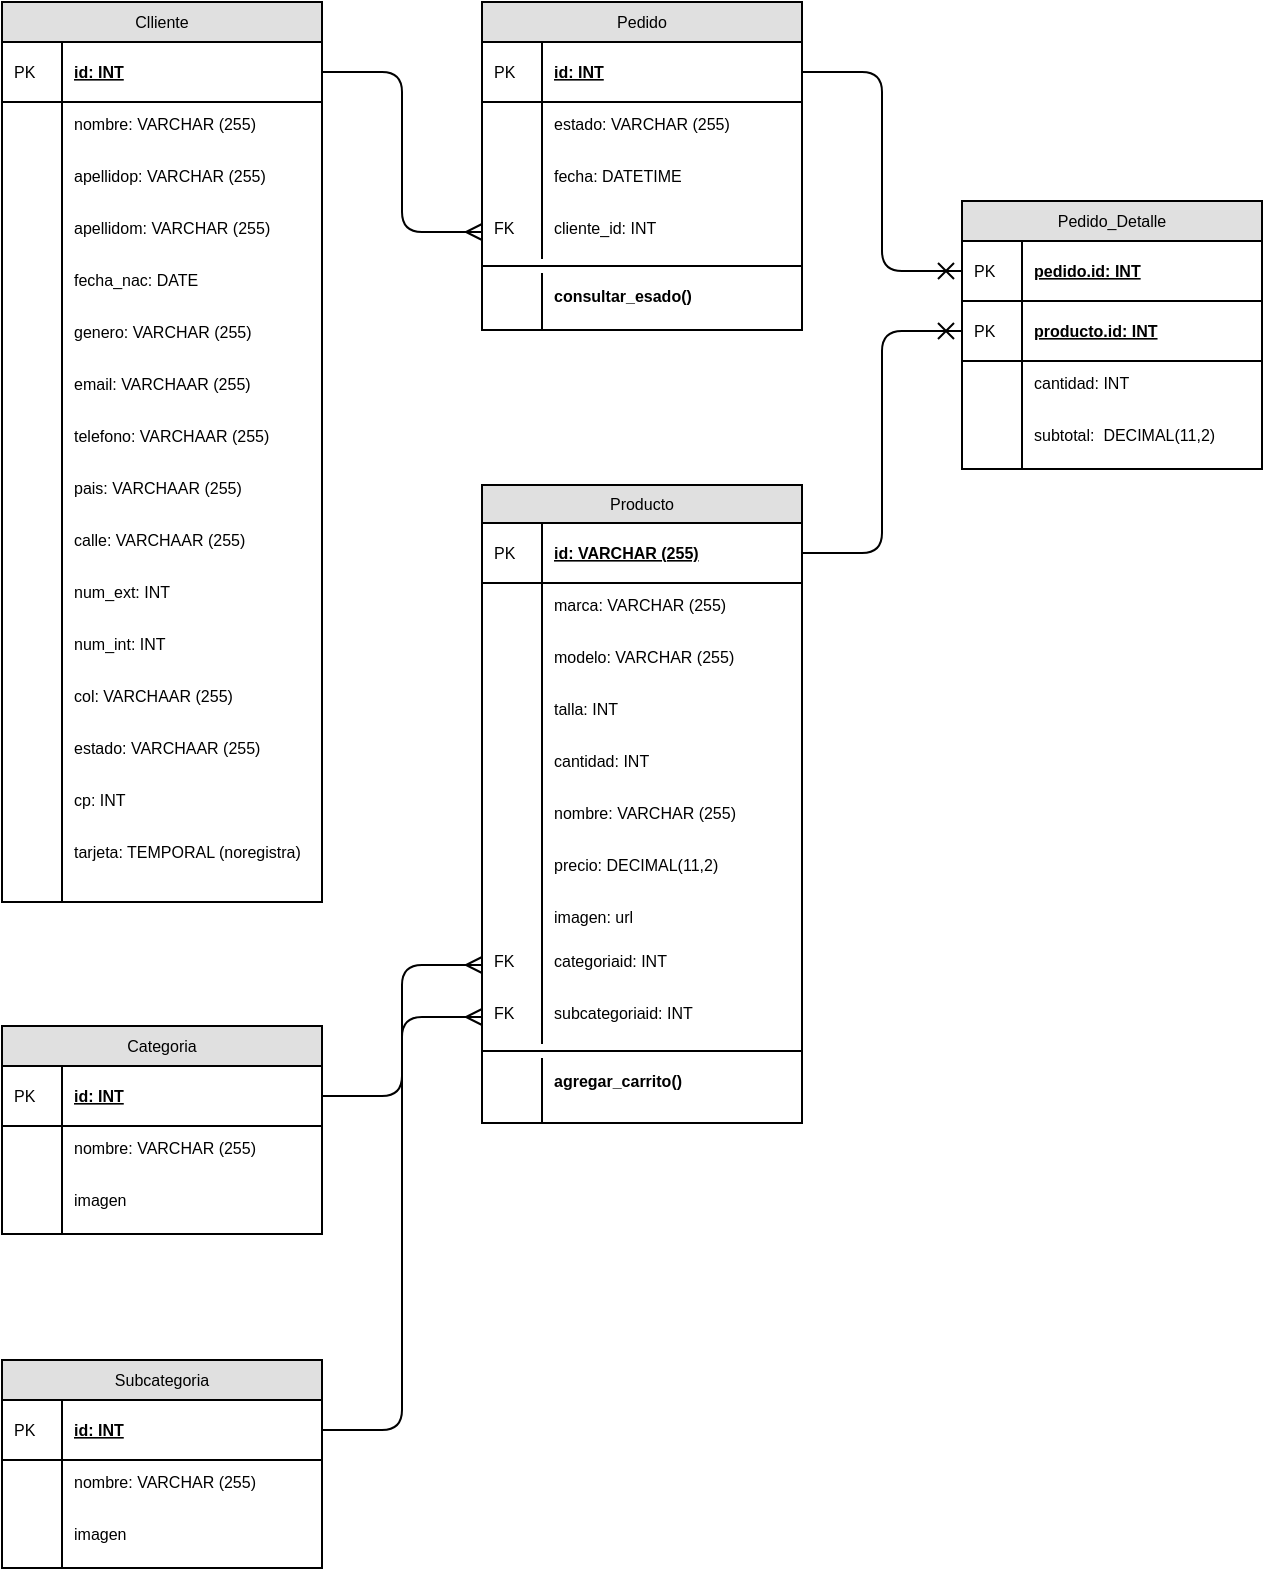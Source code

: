 <mxfile version="10.7.7" type="device"><diagram id="d4-4VoonNPBoHin0KI9T" name="Page-1"><mxGraphModel dx="758" dy="516" grid="1" gridSize="10" guides="1" tooltips="1" connect="1" arrows="1" fold="1" page="1" pageScale="1" pageWidth="827" pageHeight="1169" math="0" shadow="0"><root><mxCell id="0"/><mxCell id="1" parent="0"/><mxCell id="-AVGPWDkU3SRVyJvV21a-2" value="Clliente" style="swimlane;fontStyle=0;childLayout=stackLayout;horizontal=1;startSize=20;fillColor=#e0e0e0;horizontalStack=0;resizeParent=1;resizeParentMax=0;resizeLast=0;collapsible=1;marginBottom=0;swimlaneFillColor=#ffffff;align=center;fontSize=8;" parent="1" vertex="1"><mxGeometry x="20" y="20" width="160" height="450" as="geometry"/></mxCell><mxCell id="-AVGPWDkU3SRVyJvV21a-3" value="id: INT" style="shape=partialRectangle;top=0;left=0;right=0;bottom=1;align=left;verticalAlign=middle;fillColor=none;spacingLeft=34;spacingRight=4;overflow=hidden;rotatable=0;points=[[0,0.5],[1,0.5]];portConstraint=eastwest;dropTarget=0;fontStyle=5;fontSize=8;" parent="-AVGPWDkU3SRVyJvV21a-2" vertex="1"><mxGeometry y="20" width="160" height="30" as="geometry"/></mxCell><mxCell id="-AVGPWDkU3SRVyJvV21a-4" value="PK" style="shape=partialRectangle;top=0;left=0;bottom=0;fillColor=none;align=left;verticalAlign=middle;spacingLeft=4;spacingRight=4;overflow=hidden;rotatable=0;points=[];portConstraint=eastwest;part=1;fontSize=8;" parent="-AVGPWDkU3SRVyJvV21a-3" vertex="1" connectable="0"><mxGeometry width="30" height="30" as="geometry"/></mxCell><mxCell id="-AVGPWDkU3SRVyJvV21a-5" value="nombre: VARCHAR (255)" style="shape=partialRectangle;top=0;left=0;right=0;bottom=0;align=left;verticalAlign=top;fillColor=none;spacingLeft=34;spacingRight=4;overflow=hidden;rotatable=0;points=[[0,0.5],[1,0.5]];portConstraint=eastwest;dropTarget=0;fontSize=8;" parent="-AVGPWDkU3SRVyJvV21a-2" vertex="1"><mxGeometry y="50" width="160" height="26" as="geometry"/></mxCell><mxCell id="-AVGPWDkU3SRVyJvV21a-6" value="" style="shape=partialRectangle;top=0;left=0;bottom=0;fillColor=none;align=left;verticalAlign=top;spacingLeft=4;spacingRight=4;overflow=hidden;rotatable=0;points=[];portConstraint=eastwest;part=1;fontSize=8;" parent="-AVGPWDkU3SRVyJvV21a-5" vertex="1" connectable="0"><mxGeometry width="30" height="26" as="geometry"/></mxCell><mxCell id="-AVGPWDkU3SRVyJvV21a-75" value="apellidop: VARCHAR (255)" style="shape=partialRectangle;top=0;left=0;right=0;bottom=0;align=left;verticalAlign=top;fillColor=none;spacingLeft=34;spacingRight=4;overflow=hidden;rotatable=0;points=[[0,0.5],[1,0.5]];portConstraint=eastwest;dropTarget=0;fontSize=8;" parent="-AVGPWDkU3SRVyJvV21a-2" vertex="1"><mxGeometry y="76" width="160" height="26" as="geometry"/></mxCell><mxCell id="-AVGPWDkU3SRVyJvV21a-76" value="" style="shape=partialRectangle;top=0;left=0;bottom=0;fillColor=none;align=left;verticalAlign=top;spacingLeft=4;spacingRight=4;overflow=hidden;rotatable=0;points=[];portConstraint=eastwest;part=1;fontSize=8;" parent="-AVGPWDkU3SRVyJvV21a-75" vertex="1" connectable="0"><mxGeometry width="30" height="26" as="geometry"/></mxCell><mxCell id="-AVGPWDkU3SRVyJvV21a-71" value="apellidom: VARCHAR (255)" style="shape=partialRectangle;top=0;left=0;right=0;bottom=0;align=left;verticalAlign=top;fillColor=none;spacingLeft=34;spacingRight=4;overflow=hidden;rotatable=0;points=[[0,0.5],[1,0.5]];portConstraint=eastwest;dropTarget=0;fontSize=8;" parent="-AVGPWDkU3SRVyJvV21a-2" vertex="1"><mxGeometry y="102" width="160" height="26" as="geometry"/></mxCell><mxCell id="-AVGPWDkU3SRVyJvV21a-72" value="" style="shape=partialRectangle;top=0;left=0;bottom=0;fillColor=none;align=left;verticalAlign=top;spacingLeft=4;spacingRight=4;overflow=hidden;rotatable=0;points=[];portConstraint=eastwest;part=1;fontSize=8;" parent="-AVGPWDkU3SRVyJvV21a-71" vertex="1" connectable="0"><mxGeometry width="30" height="26" as="geometry"/></mxCell><mxCell id="-AVGPWDkU3SRVyJvV21a-7" value="fecha_nac: DATE" style="shape=partialRectangle;top=0;left=0;right=0;bottom=0;align=left;verticalAlign=top;fillColor=none;spacingLeft=34;spacingRight=4;overflow=hidden;rotatable=0;points=[[0,0.5],[1,0.5]];portConstraint=eastwest;dropTarget=0;fontSize=8;" parent="-AVGPWDkU3SRVyJvV21a-2" vertex="1"><mxGeometry y="128" width="160" height="26" as="geometry"/></mxCell><mxCell id="-AVGPWDkU3SRVyJvV21a-8" value="" style="shape=partialRectangle;top=0;left=0;bottom=0;fillColor=none;align=left;verticalAlign=top;spacingLeft=4;spacingRight=4;overflow=hidden;rotatable=0;points=[];portConstraint=eastwest;part=1;fontSize=8;" parent="-AVGPWDkU3SRVyJvV21a-7" vertex="1" connectable="0"><mxGeometry width="30" height="26" as="geometry"/></mxCell><mxCell id="-AVGPWDkU3SRVyJvV21a-80" value="genero: VARCHAR (255)" style="shape=partialRectangle;top=0;left=0;right=0;bottom=0;align=left;verticalAlign=top;fillColor=none;spacingLeft=34;spacingRight=4;overflow=hidden;rotatable=0;points=[[0,0.5],[1,0.5]];portConstraint=eastwest;dropTarget=0;fontSize=8;" parent="-AVGPWDkU3SRVyJvV21a-2" vertex="1"><mxGeometry y="154" width="160" height="26" as="geometry"/></mxCell><mxCell id="-AVGPWDkU3SRVyJvV21a-81" value="" style="shape=partialRectangle;top=0;left=0;bottom=0;fillColor=none;align=left;verticalAlign=top;spacingLeft=4;spacingRight=4;overflow=hidden;rotatable=0;points=[];portConstraint=eastwest;part=1;fontSize=8;" parent="-AVGPWDkU3SRVyJvV21a-80" vertex="1" connectable="0"><mxGeometry width="30" height="26" as="geometry"/></mxCell><mxCell id="-AVGPWDkU3SRVyJvV21a-111" value="email: VARCHAAR (255)" style="shape=partialRectangle;top=0;left=0;right=0;bottom=0;align=left;verticalAlign=top;fillColor=none;spacingLeft=34;spacingRight=4;overflow=hidden;rotatable=0;points=[[0,0.5],[1,0.5]];portConstraint=eastwest;dropTarget=0;fontSize=8;" parent="-AVGPWDkU3SRVyJvV21a-2" vertex="1"><mxGeometry y="180" width="160" height="26" as="geometry"/></mxCell><mxCell id="-AVGPWDkU3SRVyJvV21a-112" value="" style="shape=partialRectangle;top=0;left=0;bottom=0;fillColor=none;align=left;verticalAlign=top;spacingLeft=4;spacingRight=4;overflow=hidden;rotatable=0;points=[];portConstraint=eastwest;part=1;fontSize=8;" parent="-AVGPWDkU3SRVyJvV21a-111" vertex="1" connectable="0"><mxGeometry width="30" height="26" as="geometry"/></mxCell><mxCell id="-AVGPWDkU3SRVyJvV21a-113" value="telefono: VARCHAAR (255)" style="shape=partialRectangle;top=0;left=0;right=0;bottom=0;align=left;verticalAlign=top;fillColor=none;spacingLeft=34;spacingRight=4;overflow=hidden;rotatable=0;points=[[0,0.5],[1,0.5]];portConstraint=eastwest;dropTarget=0;fontSize=8;" parent="-AVGPWDkU3SRVyJvV21a-2" vertex="1"><mxGeometry y="206" width="160" height="26" as="geometry"/></mxCell><mxCell id="-AVGPWDkU3SRVyJvV21a-114" value="" style="shape=partialRectangle;top=0;left=0;bottom=0;fillColor=none;align=left;verticalAlign=top;spacingLeft=4;spacingRight=4;overflow=hidden;rotatable=0;points=[];portConstraint=eastwest;part=1;fontSize=8;" parent="-AVGPWDkU3SRVyJvV21a-113" vertex="1" connectable="0"><mxGeometry width="30" height="26" as="geometry"/></mxCell><mxCell id="-AVGPWDkU3SRVyJvV21a-115" value="pais: VARCHAAR (255)" style="shape=partialRectangle;top=0;left=0;right=0;bottom=0;align=left;verticalAlign=top;fillColor=none;spacingLeft=34;spacingRight=4;overflow=hidden;rotatable=0;points=[[0,0.5],[1,0.5]];portConstraint=eastwest;dropTarget=0;fontSize=8;" parent="-AVGPWDkU3SRVyJvV21a-2" vertex="1"><mxGeometry y="232" width="160" height="26" as="geometry"/></mxCell><mxCell id="-AVGPWDkU3SRVyJvV21a-116" value="" style="shape=partialRectangle;top=0;left=0;bottom=0;fillColor=none;align=left;verticalAlign=top;spacingLeft=4;spacingRight=4;overflow=hidden;rotatable=0;points=[];portConstraint=eastwest;part=1;fontSize=8;" parent="-AVGPWDkU3SRVyJvV21a-115" vertex="1" connectable="0"><mxGeometry width="30" height="26" as="geometry"/></mxCell><mxCell id="-AVGPWDkU3SRVyJvV21a-117" value="calle: VARCHAAR (255)" style="shape=partialRectangle;top=0;left=0;right=0;bottom=0;align=left;verticalAlign=top;fillColor=none;spacingLeft=34;spacingRight=4;overflow=hidden;rotatable=0;points=[[0,0.5],[1,0.5]];portConstraint=eastwest;dropTarget=0;fontSize=8;" parent="-AVGPWDkU3SRVyJvV21a-2" vertex="1"><mxGeometry y="258" width="160" height="26" as="geometry"/></mxCell><mxCell id="-AVGPWDkU3SRVyJvV21a-118" value="" style="shape=partialRectangle;top=0;left=0;bottom=0;fillColor=none;align=left;verticalAlign=top;spacingLeft=4;spacingRight=4;overflow=hidden;rotatable=0;points=[];portConstraint=eastwest;part=1;fontSize=8;" parent="-AVGPWDkU3SRVyJvV21a-117" vertex="1" connectable="0"><mxGeometry width="30" height="26" as="geometry"/></mxCell><mxCell id="-AVGPWDkU3SRVyJvV21a-119" value="num_ext: INT" style="shape=partialRectangle;top=0;left=0;right=0;bottom=0;align=left;verticalAlign=top;fillColor=none;spacingLeft=34;spacingRight=4;overflow=hidden;rotatable=0;points=[[0,0.5],[1,0.5]];portConstraint=eastwest;dropTarget=0;fontSize=8;" parent="-AVGPWDkU3SRVyJvV21a-2" vertex="1"><mxGeometry y="284" width="160" height="26" as="geometry"/></mxCell><mxCell id="-AVGPWDkU3SRVyJvV21a-120" value="" style="shape=partialRectangle;top=0;left=0;bottom=0;fillColor=none;align=left;verticalAlign=top;spacingLeft=4;spacingRight=4;overflow=hidden;rotatable=0;points=[];portConstraint=eastwest;part=1;fontSize=8;" parent="-AVGPWDkU3SRVyJvV21a-119" vertex="1" connectable="0"><mxGeometry width="30" height="26" as="geometry"/></mxCell><mxCell id="-AVGPWDkU3SRVyJvV21a-121" value="num_int: INT" style="shape=partialRectangle;top=0;left=0;right=0;bottom=0;align=left;verticalAlign=top;fillColor=none;spacingLeft=34;spacingRight=4;overflow=hidden;rotatable=0;points=[[0,0.5],[1,0.5]];portConstraint=eastwest;dropTarget=0;fontSize=8;" parent="-AVGPWDkU3SRVyJvV21a-2" vertex="1"><mxGeometry y="310" width="160" height="26" as="geometry"/></mxCell><mxCell id="-AVGPWDkU3SRVyJvV21a-122" value="" style="shape=partialRectangle;top=0;left=0;bottom=0;fillColor=none;align=left;verticalAlign=top;spacingLeft=4;spacingRight=4;overflow=hidden;rotatable=0;points=[];portConstraint=eastwest;part=1;fontSize=8;" parent="-AVGPWDkU3SRVyJvV21a-121" vertex="1" connectable="0"><mxGeometry width="30" height="26" as="geometry"/></mxCell><mxCell id="-AVGPWDkU3SRVyJvV21a-123" value="col: VARCHAAR (255)" style="shape=partialRectangle;top=0;left=0;right=0;bottom=0;align=left;verticalAlign=top;fillColor=none;spacingLeft=34;spacingRight=4;overflow=hidden;rotatable=0;points=[[0,0.5],[1,0.5]];portConstraint=eastwest;dropTarget=0;fontSize=8;" parent="-AVGPWDkU3SRVyJvV21a-2" vertex="1"><mxGeometry y="336" width="160" height="26" as="geometry"/></mxCell><mxCell id="-AVGPWDkU3SRVyJvV21a-124" value="" style="shape=partialRectangle;top=0;left=0;bottom=0;fillColor=none;align=left;verticalAlign=top;spacingLeft=4;spacingRight=4;overflow=hidden;rotatable=0;points=[];portConstraint=eastwest;part=1;fontSize=8;" parent="-AVGPWDkU3SRVyJvV21a-123" vertex="1" connectable="0"><mxGeometry width="30" height="26" as="geometry"/></mxCell><mxCell id="-AVGPWDkU3SRVyJvV21a-125" value="estado: VARCHAAR (255)" style="shape=partialRectangle;top=0;left=0;right=0;bottom=0;align=left;verticalAlign=top;fillColor=none;spacingLeft=34;spacingRight=4;overflow=hidden;rotatable=0;points=[[0,0.5],[1,0.5]];portConstraint=eastwest;dropTarget=0;fontSize=8;" parent="-AVGPWDkU3SRVyJvV21a-2" vertex="1"><mxGeometry y="362" width="160" height="26" as="geometry"/></mxCell><mxCell id="-AVGPWDkU3SRVyJvV21a-126" value="" style="shape=partialRectangle;top=0;left=0;bottom=0;fillColor=none;align=left;verticalAlign=top;spacingLeft=4;spacingRight=4;overflow=hidden;rotatable=0;points=[];portConstraint=eastwest;part=1;fontSize=8;" parent="-AVGPWDkU3SRVyJvV21a-125" vertex="1" connectable="0"><mxGeometry width="30" height="26" as="geometry"/></mxCell><mxCell id="-AVGPWDkU3SRVyJvV21a-127" value="cp: INT" style="shape=partialRectangle;top=0;left=0;right=0;bottom=0;align=left;verticalAlign=top;fillColor=none;spacingLeft=34;spacingRight=4;overflow=hidden;rotatable=0;points=[[0,0.5],[1,0.5]];portConstraint=eastwest;dropTarget=0;fontSize=8;" parent="-AVGPWDkU3SRVyJvV21a-2" vertex="1"><mxGeometry y="388" width="160" height="26" as="geometry"/></mxCell><mxCell id="-AVGPWDkU3SRVyJvV21a-128" value="" style="shape=partialRectangle;top=0;left=0;bottom=0;fillColor=none;align=left;verticalAlign=top;spacingLeft=4;spacingRight=4;overflow=hidden;rotatable=0;points=[];portConstraint=eastwest;part=1;fontSize=8;" parent="-AVGPWDkU3SRVyJvV21a-127" vertex="1" connectable="0"><mxGeometry width="30" height="26" as="geometry"/></mxCell><mxCell id="-AVGPWDkU3SRVyJvV21a-129" value="tarjeta: TEMPORAL (noregistra)" style="shape=partialRectangle;top=0;left=0;right=0;bottom=0;align=left;verticalAlign=top;fillColor=none;spacingLeft=34;spacingRight=4;overflow=hidden;rotatable=0;points=[[0,0.5],[1,0.5]];portConstraint=eastwest;dropTarget=0;fontSize=8;" parent="-AVGPWDkU3SRVyJvV21a-2" vertex="1"><mxGeometry y="414" width="160" height="26" as="geometry"/></mxCell><mxCell id="-AVGPWDkU3SRVyJvV21a-130" value="" style="shape=partialRectangle;top=0;left=0;bottom=0;fillColor=none;align=left;verticalAlign=top;spacingLeft=4;spacingRight=4;overflow=hidden;rotatable=0;points=[];portConstraint=eastwest;part=1;fontSize=8;" parent="-AVGPWDkU3SRVyJvV21a-129" vertex="1" connectable="0"><mxGeometry width="30" height="26" as="geometry"/></mxCell><mxCell id="-AVGPWDkU3SRVyJvV21a-11" value="" style="shape=partialRectangle;top=0;left=0;right=0;bottom=0;align=left;verticalAlign=top;fillColor=none;spacingLeft=34;spacingRight=4;overflow=hidden;rotatable=0;points=[[0,0.5],[1,0.5]];portConstraint=eastwest;dropTarget=0;fontSize=8;" parent="-AVGPWDkU3SRVyJvV21a-2" vertex="1"><mxGeometry y="440" width="160" height="10" as="geometry"/></mxCell><mxCell id="-AVGPWDkU3SRVyJvV21a-12" value="" style="shape=partialRectangle;top=0;left=0;bottom=0;fillColor=none;align=left;verticalAlign=top;spacingLeft=4;spacingRight=4;overflow=hidden;rotatable=0;points=[];portConstraint=eastwest;part=1;fontSize=8;" parent="-AVGPWDkU3SRVyJvV21a-11" vertex="1" connectable="0"><mxGeometry width="30" height="10" as="geometry"/></mxCell><mxCell id="-AVGPWDkU3SRVyJvV21a-59" value="Pedido" style="swimlane;fontStyle=0;childLayout=stackLayout;horizontal=1;startSize=20;fillColor=#e0e0e0;horizontalStack=0;resizeParent=1;resizeParentMax=0;resizeLast=0;collapsible=1;marginBottom=0;swimlaneFillColor=#ffffff;align=center;fontSize=8;" parent="1" vertex="1"><mxGeometry x="260" y="20" width="160" height="164" as="geometry"/></mxCell><mxCell id="-AVGPWDkU3SRVyJvV21a-60" value="id: INT" style="shape=partialRectangle;top=0;left=0;right=0;bottom=1;align=left;verticalAlign=middle;fillColor=none;spacingLeft=34;spacingRight=4;overflow=hidden;rotatable=0;points=[[0,0.5],[1,0.5]];portConstraint=eastwest;dropTarget=0;fontStyle=5;fontSize=8;" parent="-AVGPWDkU3SRVyJvV21a-59" vertex="1"><mxGeometry y="20" width="160" height="30" as="geometry"/></mxCell><mxCell id="-AVGPWDkU3SRVyJvV21a-61" value="PK" style="shape=partialRectangle;top=0;left=0;bottom=0;fillColor=none;align=left;verticalAlign=middle;spacingLeft=4;spacingRight=4;overflow=hidden;rotatable=0;points=[];portConstraint=eastwest;part=1;fontSize=8;" parent="-AVGPWDkU3SRVyJvV21a-60" vertex="1" connectable="0"><mxGeometry width="30" height="30" as="geometry"/></mxCell><mxCell id="-AVGPWDkU3SRVyJvV21a-135" value="estado: VARCHAR (255)" style="shape=partialRectangle;top=0;left=0;right=0;bottom=0;align=left;verticalAlign=top;fillColor=none;spacingLeft=34;spacingRight=4;overflow=hidden;rotatable=0;points=[[0,0.5],[1,0.5]];portConstraint=eastwest;dropTarget=0;fontSize=8;" parent="-AVGPWDkU3SRVyJvV21a-59" vertex="1"><mxGeometry y="50" width="160" height="26" as="geometry"/></mxCell><mxCell id="-AVGPWDkU3SRVyJvV21a-136" value="" style="shape=partialRectangle;top=0;left=0;bottom=0;fillColor=none;align=left;verticalAlign=top;spacingLeft=4;spacingRight=4;overflow=hidden;rotatable=0;points=[];portConstraint=eastwest;part=1;fontSize=8;" parent="-AVGPWDkU3SRVyJvV21a-135" vertex="1" connectable="0"><mxGeometry width="30" height="26" as="geometry"/></mxCell><mxCell id="-AVGPWDkU3SRVyJvV21a-108" value="fecha: DATETIME&#10;" style="shape=partialRectangle;top=0;left=0;right=0;bottom=0;align=left;verticalAlign=top;fillColor=none;spacingLeft=34;spacingRight=4;overflow=hidden;rotatable=0;points=[[0,0.5],[1,0.5]];portConstraint=eastwest;dropTarget=0;fontSize=8;" parent="-AVGPWDkU3SRVyJvV21a-59" vertex="1"><mxGeometry y="76" width="160" height="26" as="geometry"/></mxCell><mxCell id="-AVGPWDkU3SRVyJvV21a-109" value="" style="shape=partialRectangle;top=0;left=0;bottom=0;fillColor=none;align=left;verticalAlign=top;spacingLeft=4;spacingRight=4;overflow=hidden;rotatable=0;points=[];portConstraint=eastwest;part=1;fontSize=8;" parent="-AVGPWDkU3SRVyJvV21a-108" vertex="1" connectable="0"><mxGeometry width="30" height="26" as="geometry"/></mxCell><mxCell id="g6530KX5mMqyY2j0Sj3D-3" value="cliente_id: INT" style="shape=partialRectangle;top=0;left=0;right=0;bottom=0;align=left;verticalAlign=top;fillColor=none;spacingLeft=34;spacingRight=4;overflow=hidden;rotatable=0;points=[[0,0.5],[1,0.5]];portConstraint=eastwest;dropTarget=0;fontSize=8;" parent="-AVGPWDkU3SRVyJvV21a-59" vertex="1"><mxGeometry y="102" width="160" height="26" as="geometry"/></mxCell><mxCell id="g6530KX5mMqyY2j0Sj3D-4" value="FK" style="shape=partialRectangle;top=0;left=0;bottom=0;fillColor=none;align=left;verticalAlign=top;spacingLeft=4;spacingRight=4;overflow=hidden;rotatable=0;points=[];portConstraint=eastwest;part=1;fontSize=8;" parent="g6530KX5mMqyY2j0Sj3D-3" vertex="1" connectable="0"><mxGeometry width="30" height="26" as="geometry"/></mxCell><mxCell id="-AVGPWDkU3SRVyJvV21a-181" value="" style="line;strokeWidth=1;fillColor=none;align=left;verticalAlign=middle;spacingTop=-1;spacingLeft=3;spacingRight=3;rotatable=0;labelPosition=right;points=[];portConstraint=eastwest;fontSize=12;" parent="-AVGPWDkU3SRVyJvV21a-59" vertex="1"><mxGeometry y="128" width="160" height="8" as="geometry"/></mxCell><mxCell id="-AVGPWDkU3SRVyJvV21a-182" value="consultar_esado()" style="shape=partialRectangle;top=0;left=0;right=0;bottom=0;align=left;verticalAlign=top;fillColor=none;spacingLeft=34;spacingRight=4;overflow=hidden;rotatable=0;points=[[0,0.5],[1,0.5]];portConstraint=eastwest;dropTarget=0;fontSize=8;fontStyle=1" parent="-AVGPWDkU3SRVyJvV21a-59" vertex="1"><mxGeometry y="136" width="160" height="26" as="geometry"/></mxCell><mxCell id="-AVGPWDkU3SRVyJvV21a-183" value="" style="shape=partialRectangle;top=0;left=0;bottom=0;fillColor=none;align=left;verticalAlign=top;spacingLeft=4;spacingRight=4;overflow=hidden;rotatable=0;points=[];portConstraint=eastwest;part=1;fontSize=8;" parent="-AVGPWDkU3SRVyJvV21a-182" vertex="1" connectable="0"><mxGeometry width="30" height="26" as="geometry"/></mxCell><mxCell id="-AVGPWDkU3SRVyJvV21a-68" value="" style="shape=partialRectangle;top=0;left=0;right=0;bottom=0;align=left;verticalAlign=top;fillColor=none;spacingLeft=34;spacingRight=4;overflow=hidden;rotatable=0;points=[[0,0.5],[1,0.5]];portConstraint=eastwest;dropTarget=0;fontSize=8;" parent="-AVGPWDkU3SRVyJvV21a-59" vertex="1"><mxGeometry y="162" width="160" height="2" as="geometry"/></mxCell><mxCell id="-AVGPWDkU3SRVyJvV21a-69" value="" style="shape=partialRectangle;top=0;left=0;bottom=0;fillColor=none;align=left;verticalAlign=top;spacingLeft=4;spacingRight=4;overflow=hidden;rotatable=0;points=[];portConstraint=eastwest;part=1;fontSize=8;" parent="-AVGPWDkU3SRVyJvV21a-68" vertex="1" connectable="0"><mxGeometry width="30" height="2" as="geometry"/></mxCell><mxCell id="-AVGPWDkU3SRVyJvV21a-70" value="" style="endArrow=none;html=1;exitX=0;exitY=0.5;exitDx=0;exitDy=0;edgeStyle=elbowEdgeStyle;startArrow=ERmany;startFill=0;fontSize=8;" parent="1" source="g6530KX5mMqyY2j0Sj3D-3" target="-AVGPWDkU3SRVyJvV21a-3" edge="1"><mxGeometry width="50" height="50" relative="1" as="geometry"><mxPoint x="220.333" y="76" as="sourcePoint"/><mxPoint x="290" y="39" as="targetPoint"/></mxGeometry></mxCell><mxCell id="-AVGPWDkU3SRVyJvV21a-82" value="Producto" style="swimlane;fontStyle=0;childLayout=stackLayout;horizontal=1;startSize=19;fillColor=#e0e0e0;horizontalStack=0;resizeParent=1;resizeParentMax=0;resizeLast=0;collapsible=1;marginBottom=0;swimlaneFillColor=#ffffff;align=center;fontSize=8;" parent="1" vertex="1"><mxGeometry x="260" y="261.5" width="160" height="319" as="geometry"/></mxCell><mxCell id="-AVGPWDkU3SRVyJvV21a-83" value="id: VARCHAR (255)" style="shape=partialRectangle;top=0;left=0;right=0;bottom=1;align=left;verticalAlign=middle;fillColor=none;spacingLeft=34;spacingRight=4;overflow=hidden;rotatable=0;points=[[0,0.5],[1,0.5]];portConstraint=eastwest;dropTarget=0;fontStyle=5;fontSize=8;" parent="-AVGPWDkU3SRVyJvV21a-82" vertex="1"><mxGeometry y="19" width="160" height="30" as="geometry"/></mxCell><mxCell id="-AVGPWDkU3SRVyJvV21a-84" value="PK" style="shape=partialRectangle;top=0;left=0;bottom=0;fillColor=none;align=left;verticalAlign=middle;spacingLeft=4;spacingRight=4;overflow=hidden;rotatable=0;points=[];portConstraint=eastwest;part=1;fontSize=8;" parent="-AVGPWDkU3SRVyJvV21a-83" vertex="1" connectable="0"><mxGeometry width="30" height="30" as="geometry"/></mxCell><mxCell id="-AVGPWDkU3SRVyJvV21a-95" value="marca: VARCHAR (255)" style="shape=partialRectangle;top=0;left=0;right=0;bottom=0;align=left;verticalAlign=top;fillColor=none;spacingLeft=34;spacingRight=4;overflow=hidden;rotatable=0;points=[[0,0.5],[1,0.5]];portConstraint=eastwest;dropTarget=0;fontSize=8;" parent="-AVGPWDkU3SRVyJvV21a-82" vertex="1"><mxGeometry y="49" width="160" height="26" as="geometry"/></mxCell><mxCell id="-AVGPWDkU3SRVyJvV21a-96" value="" style="shape=partialRectangle;top=0;left=0;bottom=0;fillColor=none;align=left;verticalAlign=top;spacingLeft=4;spacingRight=4;overflow=hidden;rotatable=0;points=[];portConstraint=eastwest;part=1;fontSize=8;" parent="-AVGPWDkU3SRVyJvV21a-95" vertex="1" connectable="0"><mxGeometry width="30" height="26" as="geometry"/></mxCell><mxCell id="-AVGPWDkU3SRVyJvV21a-97" value="modelo: VARCHAR (255)" style="shape=partialRectangle;top=0;left=0;right=0;bottom=0;align=left;verticalAlign=top;fillColor=none;spacingLeft=34;spacingRight=4;overflow=hidden;rotatable=0;points=[[0,0.5],[1,0.5]];portConstraint=eastwest;dropTarget=0;fontSize=8;" parent="-AVGPWDkU3SRVyJvV21a-82" vertex="1"><mxGeometry y="75" width="160" height="26" as="geometry"/></mxCell><mxCell id="-AVGPWDkU3SRVyJvV21a-98" value="" style="shape=partialRectangle;top=0;left=0;bottom=0;fillColor=none;align=left;verticalAlign=top;spacingLeft=4;spacingRight=4;overflow=hidden;rotatable=0;points=[];portConstraint=eastwest;part=1;fontSize=8;" parent="-AVGPWDkU3SRVyJvV21a-97" vertex="1" connectable="0"><mxGeometry width="30" height="26" as="geometry"/></mxCell><mxCell id="-AVGPWDkU3SRVyJvV21a-101" value="talla: INT" style="shape=partialRectangle;top=0;left=0;right=0;bottom=0;align=left;verticalAlign=top;fillColor=none;spacingLeft=34;spacingRight=4;overflow=hidden;rotatable=0;points=[[0,0.5],[1,0.5]];portConstraint=eastwest;dropTarget=0;fontSize=8;" parent="-AVGPWDkU3SRVyJvV21a-82" vertex="1"><mxGeometry y="101" width="160" height="26" as="geometry"/></mxCell><mxCell id="-AVGPWDkU3SRVyJvV21a-102" value="" style="shape=partialRectangle;top=0;left=0;bottom=0;fillColor=none;align=left;verticalAlign=top;spacingLeft=4;spacingRight=4;overflow=hidden;rotatable=0;points=[];portConstraint=eastwest;part=1;fontSize=8;" parent="-AVGPWDkU3SRVyJvV21a-101" vertex="1" connectable="0"><mxGeometry width="30" height="26" as="geometry"/></mxCell><mxCell id="-AVGPWDkU3SRVyJvV21a-150" value="cantidad: INT" style="shape=partialRectangle;top=0;left=0;right=0;bottom=0;align=left;verticalAlign=top;fillColor=none;spacingLeft=34;spacingRight=4;overflow=hidden;rotatable=0;points=[[0,0.5],[1,0.5]];portConstraint=eastwest;dropTarget=0;fontSize=8;" parent="-AVGPWDkU3SRVyJvV21a-82" vertex="1"><mxGeometry y="127" width="160" height="26" as="geometry"/></mxCell><mxCell id="-AVGPWDkU3SRVyJvV21a-151" value="" style="shape=partialRectangle;top=0;left=0;bottom=0;fillColor=none;align=left;verticalAlign=top;spacingLeft=4;spacingRight=4;overflow=hidden;rotatable=0;points=[];portConstraint=eastwest;part=1;fontSize=8;" parent="-AVGPWDkU3SRVyJvV21a-150" vertex="1" connectable="0"><mxGeometry width="30" height="26" as="geometry"/></mxCell><mxCell id="-AVGPWDkU3SRVyJvV21a-103" value="nombre: VARCHAR (255)" style="shape=partialRectangle;top=0;left=0;right=0;bottom=0;align=left;verticalAlign=top;fillColor=none;spacingLeft=34;spacingRight=4;overflow=hidden;rotatable=0;points=[[0,0.5],[1,0.5]];portConstraint=eastwest;dropTarget=0;fontSize=8;" parent="-AVGPWDkU3SRVyJvV21a-82" vertex="1"><mxGeometry y="153" width="160" height="26" as="geometry"/></mxCell><mxCell id="-AVGPWDkU3SRVyJvV21a-104" value="" style="shape=partialRectangle;top=0;left=0;bottom=0;fillColor=none;align=left;verticalAlign=top;spacingLeft=4;spacingRight=4;overflow=hidden;rotatable=0;points=[];portConstraint=eastwest;part=1;fontSize=8;" parent="-AVGPWDkU3SRVyJvV21a-103" vertex="1" connectable="0"><mxGeometry width="30" height="26" as="geometry"/></mxCell><mxCell id="-AVGPWDkU3SRVyJvV21a-99" value="precio: DECIMAL(11,2)" style="shape=partialRectangle;top=0;left=0;right=0;bottom=0;align=left;verticalAlign=top;fillColor=none;spacingLeft=34;spacingRight=4;overflow=hidden;rotatable=0;points=[[0,0.5],[1,0.5]];portConstraint=eastwest;dropTarget=0;fontSize=8;" parent="-AVGPWDkU3SRVyJvV21a-82" vertex="1"><mxGeometry y="179" width="160" height="26" as="geometry"/></mxCell><mxCell id="-AVGPWDkU3SRVyJvV21a-100" value="" style="shape=partialRectangle;top=0;left=0;bottom=0;fillColor=none;align=left;verticalAlign=top;spacingLeft=4;spacingRight=4;overflow=hidden;rotatable=0;points=[];portConstraint=eastwest;part=1;fontSize=8;" parent="-AVGPWDkU3SRVyJvV21a-99" vertex="1" connectable="0"><mxGeometry width="30" height="26" as="geometry"/></mxCell><mxCell id="-AVGPWDkU3SRVyJvV21a-87" value="imagen: url" style="shape=partialRectangle;top=0;left=0;right=0;bottom=0;align=left;verticalAlign=top;fillColor=none;spacingLeft=34;spacingRight=4;overflow=hidden;rotatable=0;points=[[0,0.5],[1,0.5]];portConstraint=eastwest;dropTarget=0;fontSize=8;" parent="-AVGPWDkU3SRVyJvV21a-82" vertex="1"><mxGeometry y="205" width="160" height="22" as="geometry"/></mxCell><mxCell id="-AVGPWDkU3SRVyJvV21a-88" value="" style="shape=partialRectangle;top=0;left=0;bottom=0;fillColor=none;align=left;verticalAlign=top;spacingLeft=4;spacingRight=4;overflow=hidden;rotatable=0;points=[];portConstraint=eastwest;part=1;fontSize=8;" parent="-AVGPWDkU3SRVyJvV21a-87" vertex="1" connectable="0"><mxGeometry width="30" height="22" as="geometry"/></mxCell><mxCell id="-AVGPWDkU3SRVyJvV21a-93" value="categoriaid: INT" style="shape=partialRectangle;top=0;left=0;right=0;bottom=0;align=left;verticalAlign=top;fillColor=none;spacingLeft=34;spacingRight=4;overflow=hidden;rotatable=0;points=[[0,0.5],[1,0.5]];portConstraint=eastwest;dropTarget=0;fontSize=8;" parent="-AVGPWDkU3SRVyJvV21a-82" vertex="1"><mxGeometry y="227" width="160" height="26" as="geometry"/></mxCell><mxCell id="-AVGPWDkU3SRVyJvV21a-94" value="FK" style="shape=partialRectangle;top=0;left=0;bottom=0;fillColor=none;align=left;verticalAlign=top;spacingLeft=4;spacingRight=4;overflow=hidden;rotatable=0;points=[];portConstraint=eastwest;part=1;fontSize=8;" parent="-AVGPWDkU3SRVyJvV21a-93" vertex="1" connectable="0"><mxGeometry width="30" height="26" as="geometry"/></mxCell><mxCell id="rkiljdpuhEP5UIMlk9OD-4" value="subcategoriaid: INT" style="shape=partialRectangle;top=0;left=0;right=0;bottom=0;align=left;verticalAlign=top;fillColor=none;spacingLeft=34;spacingRight=4;overflow=hidden;rotatable=0;points=[[0,0.5],[1,0.5]];portConstraint=eastwest;dropTarget=0;fontSize=8;" vertex="1" parent="-AVGPWDkU3SRVyJvV21a-82"><mxGeometry y="253" width="160" height="26" as="geometry"/></mxCell><mxCell id="rkiljdpuhEP5UIMlk9OD-5" value="FK" style="shape=partialRectangle;top=0;left=0;bottom=0;fillColor=none;align=left;verticalAlign=top;spacingLeft=4;spacingRight=4;overflow=hidden;rotatable=0;points=[];portConstraint=eastwest;part=1;fontSize=8;" vertex="1" connectable="0" parent="rkiljdpuhEP5UIMlk9OD-4"><mxGeometry width="30" height="26" as="geometry"/></mxCell><mxCell id="-AVGPWDkU3SRVyJvV21a-163" value="" style="line;strokeWidth=1;fillColor=none;align=left;verticalAlign=middle;spacingTop=-1;spacingLeft=3;spacingRight=3;rotatable=0;labelPosition=right;points=[];portConstraint=eastwest;fontSize=12;" parent="-AVGPWDkU3SRVyJvV21a-82" vertex="1"><mxGeometry y="279" width="160" height="8" as="geometry"/></mxCell><mxCell id="-AVGPWDkU3SRVyJvV21a-155" value="agregar_carrito()" style="shape=partialRectangle;top=0;left=0;right=0;bottom=0;align=left;verticalAlign=top;fillColor=none;spacingLeft=34;spacingRight=4;overflow=hidden;rotatable=0;points=[[0,0.5],[1,0.5]];portConstraint=eastwest;dropTarget=0;fontSize=8;fontStyle=1" parent="-AVGPWDkU3SRVyJvV21a-82" vertex="1"><mxGeometry y="287" width="160" height="22" as="geometry"/></mxCell><mxCell id="-AVGPWDkU3SRVyJvV21a-156" value="" style="shape=partialRectangle;top=0;left=0;bottom=0;fillColor=none;align=left;verticalAlign=top;spacingLeft=4;spacingRight=4;overflow=hidden;rotatable=0;points=[];portConstraint=eastwest;part=1;fontSize=8;" parent="-AVGPWDkU3SRVyJvV21a-155" vertex="1" connectable="0"><mxGeometry width="30" height="22" as="geometry"/></mxCell><mxCell id="-AVGPWDkU3SRVyJvV21a-91" value="" style="shape=partialRectangle;top=0;left=0;right=0;bottom=0;align=left;verticalAlign=top;fillColor=none;spacingLeft=34;spacingRight=4;overflow=hidden;rotatable=0;points=[[0,0.5],[1,0.5]];portConstraint=eastwest;dropTarget=0;fontSize=8;" parent="-AVGPWDkU3SRVyJvV21a-82" vertex="1"><mxGeometry y="309" width="160" height="10" as="geometry"/></mxCell><mxCell id="-AVGPWDkU3SRVyJvV21a-92" value="" style="shape=partialRectangle;top=0;left=0;bottom=0;fillColor=none;align=left;verticalAlign=top;spacingLeft=4;spacingRight=4;overflow=hidden;rotatable=0;points=[];portConstraint=eastwest;part=1;fontSize=8;" parent="-AVGPWDkU3SRVyJvV21a-91" vertex="1" connectable="0"><mxGeometry width="30" height="10" as="geometry"/></mxCell><mxCell id="-AVGPWDkU3SRVyJvV21a-139" value="Pedido_Detalle" style="swimlane;fontStyle=0;childLayout=stackLayout;horizontal=1;startSize=20;fillColor=#e0e0e0;horizontalStack=0;resizeParent=1;resizeParentMax=0;resizeLast=0;collapsible=1;marginBottom=0;swimlaneFillColor=#ffffff;align=center;fontSize=8;" parent="1" vertex="1"><mxGeometry x="500" y="119.5" width="150" height="134" as="geometry"/></mxCell><mxCell id="-AVGPWDkU3SRVyJvV21a-140" value="pedido.id: INT" style="shape=partialRectangle;top=0;left=0;right=0;bottom=1;align=left;verticalAlign=middle;fillColor=none;spacingLeft=34;spacingRight=4;overflow=hidden;rotatable=0;points=[[0,0.5],[1,0.5]];portConstraint=eastwest;dropTarget=0;fontStyle=5;fontSize=8;" parent="-AVGPWDkU3SRVyJvV21a-139" vertex="1"><mxGeometry y="20" width="150" height="30" as="geometry"/></mxCell><mxCell id="-AVGPWDkU3SRVyJvV21a-141" value="PK" style="shape=partialRectangle;top=0;left=0;bottom=0;fillColor=none;align=left;verticalAlign=middle;spacingLeft=4;spacingRight=4;overflow=hidden;rotatable=0;points=[];portConstraint=eastwest;part=1;fontSize=8;" parent="-AVGPWDkU3SRVyJvV21a-140" vertex="1" connectable="0"><mxGeometry width="30" height="30" as="geometry"/></mxCell><mxCell id="rkiljdpuhEP5UIMlk9OD-2" value="producto.id: INT" style="shape=partialRectangle;top=0;left=0;right=0;bottom=1;align=left;verticalAlign=middle;fillColor=none;spacingLeft=34;spacingRight=4;overflow=hidden;rotatable=0;points=[[0,0.5],[1,0.5]];portConstraint=eastwest;dropTarget=0;fontStyle=5;fontSize=8;" vertex="1" parent="-AVGPWDkU3SRVyJvV21a-139"><mxGeometry y="50" width="150" height="30" as="geometry"/></mxCell><mxCell id="rkiljdpuhEP5UIMlk9OD-3" value="PK" style="shape=partialRectangle;top=0;left=0;bottom=0;fillColor=none;align=left;verticalAlign=middle;spacingLeft=4;spacingRight=4;overflow=hidden;rotatable=0;points=[];portConstraint=eastwest;part=1;fontSize=8;" vertex="1" connectable="0" parent="rkiljdpuhEP5UIMlk9OD-2"><mxGeometry width="30" height="30" as="geometry"/></mxCell><mxCell id="g6530KX5mMqyY2j0Sj3D-5" value="cantidad: INT" style="shape=partialRectangle;top=0;left=0;right=0;bottom=0;align=left;verticalAlign=top;fillColor=none;spacingLeft=34;spacingRight=4;overflow=hidden;rotatable=0;points=[[0,0.5],[1,0.5]];portConstraint=eastwest;dropTarget=0;fontSize=8;" parent="-AVGPWDkU3SRVyJvV21a-139" vertex="1"><mxGeometry y="80" width="150" height="26" as="geometry"/></mxCell><mxCell id="g6530KX5mMqyY2j0Sj3D-6" value="" style="shape=partialRectangle;top=0;left=0;bottom=0;fillColor=none;align=left;verticalAlign=top;spacingLeft=4;spacingRight=4;overflow=hidden;rotatable=0;points=[];portConstraint=eastwest;part=1;fontSize=8;" parent="g6530KX5mMqyY2j0Sj3D-5" vertex="1" connectable="0"><mxGeometry width="30" height="26" as="geometry"/></mxCell><mxCell id="-AVGPWDkU3SRVyJvV21a-142" value="subtotal:  DECIMAL(11,2)" style="shape=partialRectangle;top=0;left=0;right=0;bottom=0;align=left;verticalAlign=top;fillColor=none;spacingLeft=34;spacingRight=4;overflow=hidden;rotatable=0;points=[[0,0.5],[1,0.5]];portConstraint=eastwest;dropTarget=0;fontSize=8;" parent="-AVGPWDkU3SRVyJvV21a-139" vertex="1"><mxGeometry y="106" width="150" height="26" as="geometry"/></mxCell><mxCell id="-AVGPWDkU3SRVyJvV21a-143" value="" style="shape=partialRectangle;top=0;left=0;bottom=0;fillColor=none;align=left;verticalAlign=top;spacingLeft=4;spacingRight=4;overflow=hidden;rotatable=0;points=[];portConstraint=eastwest;part=1;fontSize=8;" parent="-AVGPWDkU3SRVyJvV21a-142" vertex="1" connectable="0"><mxGeometry width="30" height="26" as="geometry"/></mxCell><mxCell id="-AVGPWDkU3SRVyJvV21a-148" value="" style="shape=partialRectangle;top=0;left=0;right=0;bottom=0;align=left;verticalAlign=top;fillColor=none;spacingLeft=34;spacingRight=4;overflow=hidden;rotatable=0;points=[[0,0.5],[1,0.5]];portConstraint=eastwest;dropTarget=0;fontSize=8;" parent="-AVGPWDkU3SRVyJvV21a-139" vertex="1"><mxGeometry y="132" width="150" height="2" as="geometry"/></mxCell><mxCell id="-AVGPWDkU3SRVyJvV21a-149" value="" style="shape=partialRectangle;top=0;left=0;bottom=0;fillColor=none;align=left;verticalAlign=top;spacingLeft=4;spacingRight=4;overflow=hidden;rotatable=0;points=[];portConstraint=eastwest;part=1;fontSize=8;" parent="-AVGPWDkU3SRVyJvV21a-148" vertex="1" connectable="0"><mxGeometry width="30" height="2" as="geometry"/></mxCell><mxCell id="-AVGPWDkU3SRVyJvV21a-154" value="" style="endArrow=none;html=1;edgeStyle=elbowEdgeStyle;startArrow=cross;startFill=0;exitX=0;exitY=0.5;exitDx=0;exitDy=0;fontSize=8;entryX=1;entryY=0.5;entryDx=0;entryDy=0;" parent="1" source="-AVGPWDkU3SRVyJvV21a-140" target="-AVGPWDkU3SRVyJvV21a-60" edge="1"><mxGeometry width="50" height="50" relative="1" as="geometry"><mxPoint x="550.333" y="173.833" as="sourcePoint"/><mxPoint x="420" y="161" as="targetPoint"/></mxGeometry></mxCell><mxCell id="-AVGPWDkU3SRVyJvV21a-168" value="" style="endArrow=none;html=1;edgeStyle=elbowEdgeStyle;startArrow=cross;startFill=0;exitX=0;exitY=0.5;exitDx=0;exitDy=0;fontSize=8;entryX=1;entryY=0.5;entryDx=0;entryDy=0;" parent="1" source="rkiljdpuhEP5UIMlk9OD-2" target="-AVGPWDkU3SRVyJvV21a-83" edge="1"><mxGeometry width="50" height="50" relative="1" as="geometry"><mxPoint x="570.333" y="182" as="sourcePoint"/><mxPoint x="480.333" y="93.333" as="targetPoint"/></mxGeometry></mxCell><mxCell id="-AVGPWDkU3SRVyJvV21a-169" value="Subcategoria" style="swimlane;fontStyle=0;childLayout=stackLayout;horizontal=1;startSize=20;fillColor=#e0e0e0;horizontalStack=0;resizeParent=1;resizeParentMax=0;resizeLast=0;collapsible=1;marginBottom=0;swimlaneFillColor=#ffffff;align=center;fontSize=8;" parent="1" vertex="1"><mxGeometry x="20" y="699" width="160" height="104" as="geometry"/></mxCell><mxCell id="-AVGPWDkU3SRVyJvV21a-170" value="id: INT" style="shape=partialRectangle;top=0;left=0;right=0;bottom=1;align=left;verticalAlign=middle;fillColor=none;spacingLeft=34;spacingRight=4;overflow=hidden;rotatable=0;points=[[0,0.5],[1,0.5]];portConstraint=eastwest;dropTarget=0;fontStyle=5;fontSize=8;" parent="-AVGPWDkU3SRVyJvV21a-169" vertex="1"><mxGeometry y="20" width="160" height="30" as="geometry"/></mxCell><mxCell id="-AVGPWDkU3SRVyJvV21a-171" value="PK" style="shape=partialRectangle;top=0;left=0;bottom=0;fillColor=none;align=left;verticalAlign=middle;spacingLeft=4;spacingRight=4;overflow=hidden;rotatable=0;points=[];portConstraint=eastwest;part=1;fontSize=8;" parent="-AVGPWDkU3SRVyJvV21a-170" vertex="1" connectable="0"><mxGeometry width="30" height="30" as="geometry"/></mxCell><mxCell id="-AVGPWDkU3SRVyJvV21a-195" value="nombre: VARCHAR (255)" style="shape=partialRectangle;top=0;left=0;right=0;bottom=0;align=left;verticalAlign=top;fillColor=none;spacingLeft=34;spacingRight=4;overflow=hidden;rotatable=0;points=[[0,0.5],[1,0.5]];portConstraint=eastwest;dropTarget=0;fontSize=8;" parent="-AVGPWDkU3SRVyJvV21a-169" vertex="1"><mxGeometry y="50" width="160" height="26" as="geometry"/></mxCell><mxCell id="-AVGPWDkU3SRVyJvV21a-196" value="" style="shape=partialRectangle;top=0;left=0;bottom=0;fillColor=none;align=left;verticalAlign=top;spacingLeft=4;spacingRight=4;overflow=hidden;rotatable=0;points=[];portConstraint=eastwest;part=1;fontSize=8;" parent="-AVGPWDkU3SRVyJvV21a-195" vertex="1" connectable="0"><mxGeometry width="30" height="26" as="geometry"/></mxCell><mxCell id="-AVGPWDkU3SRVyJvV21a-174" value="imagen" style="shape=partialRectangle;top=0;left=0;right=0;bottom=0;align=left;verticalAlign=top;fillColor=none;spacingLeft=34;spacingRight=4;overflow=hidden;rotatable=0;points=[[0,0.5],[1,0.5]];portConstraint=eastwest;dropTarget=0;fontSize=8;" parent="-AVGPWDkU3SRVyJvV21a-169" vertex="1"><mxGeometry y="76" width="160" height="26" as="geometry"/></mxCell><mxCell id="-AVGPWDkU3SRVyJvV21a-175" value="" style="shape=partialRectangle;top=0;left=0;bottom=0;fillColor=none;align=left;verticalAlign=top;spacingLeft=4;spacingRight=4;overflow=hidden;rotatable=0;points=[];portConstraint=eastwest;part=1;fontSize=8;" parent="-AVGPWDkU3SRVyJvV21a-174" vertex="1" connectable="0"><mxGeometry width="30" height="26" as="geometry"/></mxCell><mxCell id="-AVGPWDkU3SRVyJvV21a-179" value="" style="shape=partialRectangle;top=0;left=0;right=0;bottom=0;align=left;verticalAlign=top;fillColor=none;spacingLeft=34;spacingRight=4;overflow=hidden;rotatable=0;points=[[0,0.5],[1,0.5]];portConstraint=eastwest;dropTarget=0;fontSize=8;" parent="-AVGPWDkU3SRVyJvV21a-169" vertex="1"><mxGeometry y="102" width="160" height="2" as="geometry"/></mxCell><mxCell id="-AVGPWDkU3SRVyJvV21a-180" value="" style="shape=partialRectangle;top=0;left=0;bottom=0;fillColor=none;align=left;verticalAlign=top;spacingLeft=4;spacingRight=4;overflow=hidden;rotatable=0;points=[];portConstraint=eastwest;part=1;fontSize=8;" parent="-AVGPWDkU3SRVyJvV21a-179" vertex="1" connectable="0"><mxGeometry width="30" height="2" as="geometry"/></mxCell><mxCell id="-AVGPWDkU3SRVyJvV21a-184" value="" style="endArrow=none;html=1;exitX=0;exitY=0.5;exitDx=0;exitDy=0;edgeStyle=elbowEdgeStyle;startArrow=ERmany;startFill=0;fontSize=8;entryX=1;entryY=0.5;entryDx=0;entryDy=0;" parent="1" source="rkiljdpuhEP5UIMlk9OD-4" target="-AVGPWDkU3SRVyJvV21a-170" edge="1"><mxGeometry width="50" height="50" relative="1" as="geometry"><mxPoint x="290.333" y="577.333" as="sourcePoint"/><mxPoint x="180" y="549" as="targetPoint"/></mxGeometry></mxCell><mxCell id="-AVGPWDkU3SRVyJvV21a-185" value="Categoria" style="swimlane;fontStyle=0;childLayout=stackLayout;horizontal=1;startSize=20;fillColor=#e0e0e0;horizontalStack=0;resizeParent=1;resizeParentMax=0;resizeLast=0;collapsible=1;marginBottom=0;swimlaneFillColor=#ffffff;align=center;fontSize=8;" parent="1" vertex="1"><mxGeometry x="20" y="532" width="160" height="104" as="geometry"/></mxCell><mxCell id="-AVGPWDkU3SRVyJvV21a-186" value="id: INT" style="shape=partialRectangle;top=0;left=0;right=0;bottom=1;align=left;verticalAlign=middle;fillColor=none;spacingLeft=34;spacingRight=4;overflow=hidden;rotatable=0;points=[[0,0.5],[1,0.5]];portConstraint=eastwest;dropTarget=0;fontStyle=5;fontSize=8;" parent="-AVGPWDkU3SRVyJvV21a-185" vertex="1"><mxGeometry y="20" width="160" height="30" as="geometry"/></mxCell><mxCell id="-AVGPWDkU3SRVyJvV21a-187" value="PK" style="shape=partialRectangle;top=0;left=0;bottom=0;fillColor=none;align=left;verticalAlign=middle;spacingLeft=4;spacingRight=4;overflow=hidden;rotatable=0;points=[];portConstraint=eastwest;part=1;fontSize=8;" parent="-AVGPWDkU3SRVyJvV21a-186" vertex="1" connectable="0"><mxGeometry width="30" height="30" as="geometry"/></mxCell><mxCell id="-AVGPWDkU3SRVyJvV21a-188" value="nombre: VARCHAR (255)" style="shape=partialRectangle;top=0;left=0;right=0;bottom=0;align=left;verticalAlign=top;fillColor=none;spacingLeft=34;spacingRight=4;overflow=hidden;rotatable=0;points=[[0,0.5],[1,0.5]];portConstraint=eastwest;dropTarget=0;fontSize=8;" parent="-AVGPWDkU3SRVyJvV21a-185" vertex="1"><mxGeometry y="50" width="160" height="26" as="geometry"/></mxCell><mxCell id="-AVGPWDkU3SRVyJvV21a-189" value="" style="shape=partialRectangle;top=0;left=0;bottom=0;fillColor=none;align=left;verticalAlign=top;spacingLeft=4;spacingRight=4;overflow=hidden;rotatable=0;points=[];portConstraint=eastwest;part=1;fontSize=8;" parent="-AVGPWDkU3SRVyJvV21a-188" vertex="1" connectable="0"><mxGeometry width="30" height="26" as="geometry"/></mxCell><mxCell id="-AVGPWDkU3SRVyJvV21a-190" value="imagen" style="shape=partialRectangle;top=0;left=0;right=0;bottom=0;align=left;verticalAlign=top;fillColor=none;spacingLeft=34;spacingRight=4;overflow=hidden;rotatable=0;points=[[0,0.5],[1,0.5]];portConstraint=eastwest;dropTarget=0;fontSize=8;" parent="-AVGPWDkU3SRVyJvV21a-185" vertex="1"><mxGeometry y="76" width="160" height="26" as="geometry"/></mxCell><mxCell id="-AVGPWDkU3SRVyJvV21a-191" value="" style="shape=partialRectangle;top=0;left=0;bottom=0;fillColor=none;align=left;verticalAlign=top;spacingLeft=4;spacingRight=4;overflow=hidden;rotatable=0;points=[];portConstraint=eastwest;part=1;fontSize=8;" parent="-AVGPWDkU3SRVyJvV21a-190" vertex="1" connectable="0"><mxGeometry width="30" height="26" as="geometry"/></mxCell><mxCell id="-AVGPWDkU3SRVyJvV21a-192" value="" style="shape=partialRectangle;top=0;left=0;right=0;bottom=0;align=left;verticalAlign=top;fillColor=none;spacingLeft=34;spacingRight=4;overflow=hidden;rotatable=0;points=[[0,0.5],[1,0.5]];portConstraint=eastwest;dropTarget=0;fontSize=8;" parent="-AVGPWDkU3SRVyJvV21a-185" vertex="1"><mxGeometry y="102" width="160" height="2" as="geometry"/></mxCell><mxCell id="-AVGPWDkU3SRVyJvV21a-193" value="" style="shape=partialRectangle;top=0;left=0;bottom=0;fillColor=none;align=left;verticalAlign=top;spacingLeft=4;spacingRight=4;overflow=hidden;rotatable=0;points=[];portConstraint=eastwest;part=1;fontSize=8;" parent="-AVGPWDkU3SRVyJvV21a-192" vertex="1" connectable="0"><mxGeometry width="30" height="2" as="geometry"/></mxCell><mxCell id="-AVGPWDkU3SRVyJvV21a-207" value="" style="endArrow=none;html=1;edgeStyle=elbowEdgeStyle;startArrow=ERmany;startFill=0;fontSize=8;entryX=1;entryY=0.5;entryDx=0;entryDy=0;exitX=0;exitY=0.5;exitDx=0;exitDy=0;" parent="1" source="-AVGPWDkU3SRVyJvV21a-93" target="-AVGPWDkU3SRVyJvV21a-186" edge="1"><mxGeometry width="50" height="50" relative="1" as="geometry"><mxPoint x="500" y="779" as="sourcePoint"/><mxPoint x="190.333" y="763.333" as="targetPoint"/><Array as="points"><mxPoint x="220" y="560"/></Array></mxGeometry></mxCell></root></mxGraphModel></diagram></mxfile>